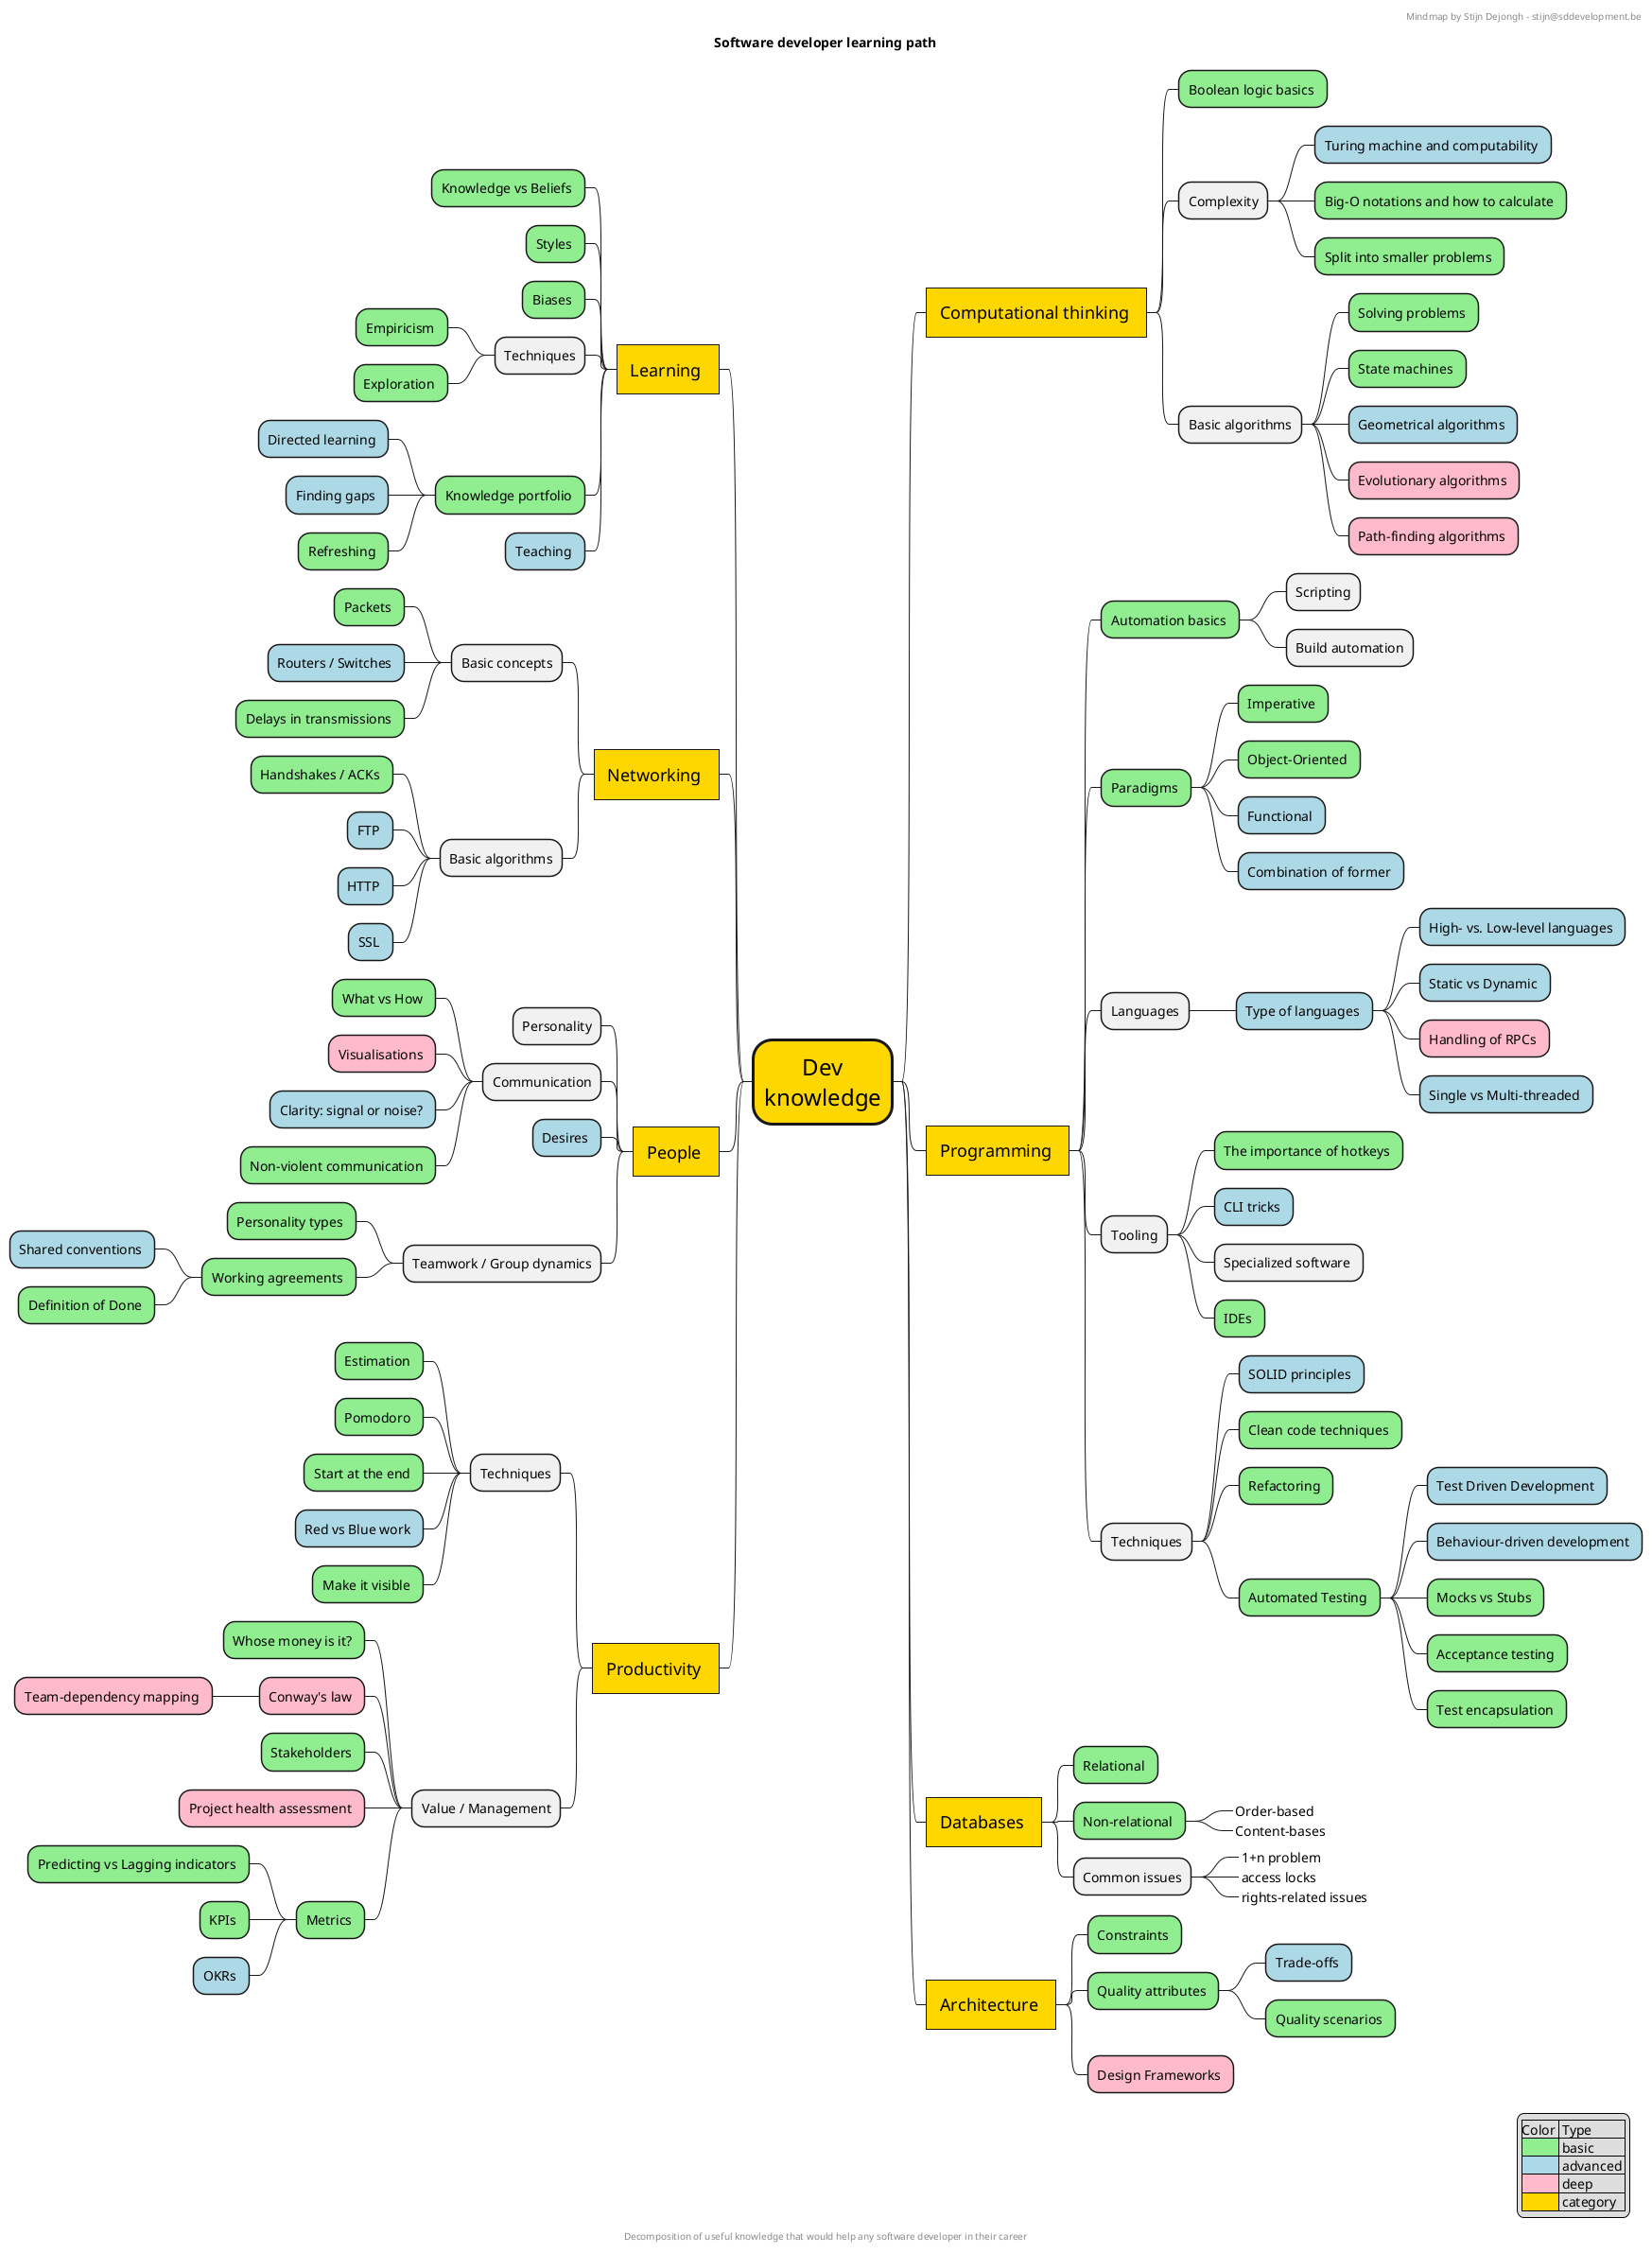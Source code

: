 @startmindmap

title Software developer learning path

<style>
mindmapDiagram {
  .basic {
    BackgroundColor lightgreen
  }
  .advanced {
    BackgroundColor lightblue
  }
  .deep {
    BackgroundColor #FFBBCC
  }
  rootNode {
    Padding 12
    Margin 3
    HorizontalAlignment center
    FontSize 24
    LineThickness 3.0
    BackgroundColor gold
    RoundCorner 40
    MaximumWidth 100
  }
  .category {
    Margin 2
    Padding 14
    BackgroundColor gold
    FontSize 18
    LineThickness 1.0
    RoundCorner 0
    Shadowing 0.0
  }
}
</style>

+ Dev knowledge
-- Learning <<category>>
--- Knowledge vs Beliefs <<basic>>
--- Styles <<basic>>
--- Biases <<basic>>
--- Techniques
---- Empiricism <<basic>>
---- Exploration <<basic>>
--- Knowledge portfolio <<basic>>
---- Directed learning <<advanced>>
---- Finding gaps <<advanced>>
---- Refreshing <<basic>>
--- Teaching <<advanced>>
++ Computational thinking <<category>>
+++ Boolean logic basics <<basic>>
+++ Complexity
++++ Turing machine and computability <<advanced>>
++++ Big-O notations and how to calculate <<basic>>
++++ Split into smaller problems <<basic>>
+++ Basic algorithms
++++ Solving problems <<basic>>
++++ State machines <<basic>>
++++ Geometrical algorithms <<advanced>>
++++ Evolutionary algorithms <<deep>>
++++ Path-finding algorithms <<deep>>
++ Programming <<category>>
+++ Automation basics <<basic>>
++++ Scripting
++++ Build automation
+++ Paradigms <<basic>>
++++ Imperative <<basic>>
++++ Object-Oriented <<basic>>
++++ Functional <<advanced>>
++++ Combination of former <<advanced>>
+++ Languages
++++ Type of languages <<advanced>>
+++++ High- vs. Low-level languages <<advanced>>
+++++ Static vs Dynamic <<advanced>>
+++++ Handling of RPCs <<deep>>
+++++ Single vs Multi-threaded <<advanced>>
+++ Tooling
++++ The importance of hotkeys <<basic>>
++++ CLI tricks <<advanced>>
++++ Specialized software 
++++ IDEs <<basic>>
+++ Techniques
++++ SOLID principles <<advanced>>
++++ Clean code techniques <<basic>>
++++ Refactoring <<basic>>
++++ Automated Testing <<basic>>
+++++ Test Driven Development <<advanced>>
+++++ Behaviour-driven development <<advanced>>
+++++ Mocks vs Stubs <<basic>>
+++++ Acceptance testing <<basic>>
+++++ Test encapsulation <<basic>>
-- Networking <<category>>
--- Basic concepts
---- Packets <<basic>>
---- Routers / Switches <<advanced>>
---- Delays in transmissions <<basic>>
--- Basic algorithms
---- Handshakes / ACKs <<basic>>
---- FTP <<advanced>>
---- HTTP <<advanced>>
---- SSL <<advanced>>
++ Databases <<category>>
+++ Relational <<basic>>
+++ Non-relational <<basic>>
++++_ Order-based 
++++_ Content-bases
+++ Common issues
++++_ 1+n problem
++++_ access locks
++++_ rights-related issues
++ Architecture <<category>>
+++ Constraints <<basic>>
+++ Quality attributes <<basic>>
++++ Trade-offs <<advanced>>
++++ Quality scenarios <<basic>>
+++ Design Frameworks <<deep>>
-- People <<category>>
--- Personality
--- Communication
---- What vs How <<basic>>
---- Visualisations <<deep>>
---- Clarity: signal or noise? <<advanced>>
---- Non-violent communication <<basic>>
--- Desires <<advanced>>
--- Teamwork / Group dynamics
---- Personality types <<basic>>
---- Working agreements <<basic>>
----- Shared conventions <<advanced>>
----- Definition of Done <<basic>> 
-- Productivity <<category>>
--- Techniques
---- Estimation <<basic>>
---- Pomodoro <<basic>>
---- Start at the end <<basic>>
---- Red vs Blue work <<advanced>>
---- Make it visible <<basic>>
--- Value / Management
---- Whose money is it? <<basic>>
---- Conway's law <<deep>>
----- Team-dependency mapping <<deep>>
---- Stakeholders <<basic>>
---- Project health assessment <<deep>>
---- Metrics <<basic>>
----- Predicting vs Lagging indicators <<basic>>
----- KPIs <<basic>>
----- OKRs <<advanced>>

legend right
  |Color | Type |
  | <#lightgreen> | basic |
  | <#lightblue> | advanced |
  | <#FFBBCC> | deep |
  | <#gold> | category |
endlegend

header
Mindmap by Stijn Dejongh - stijn@sddevelopment.be
endheader

center footer Decomposition of useful knowledge that would help any software developer in their career

@endmindmap
